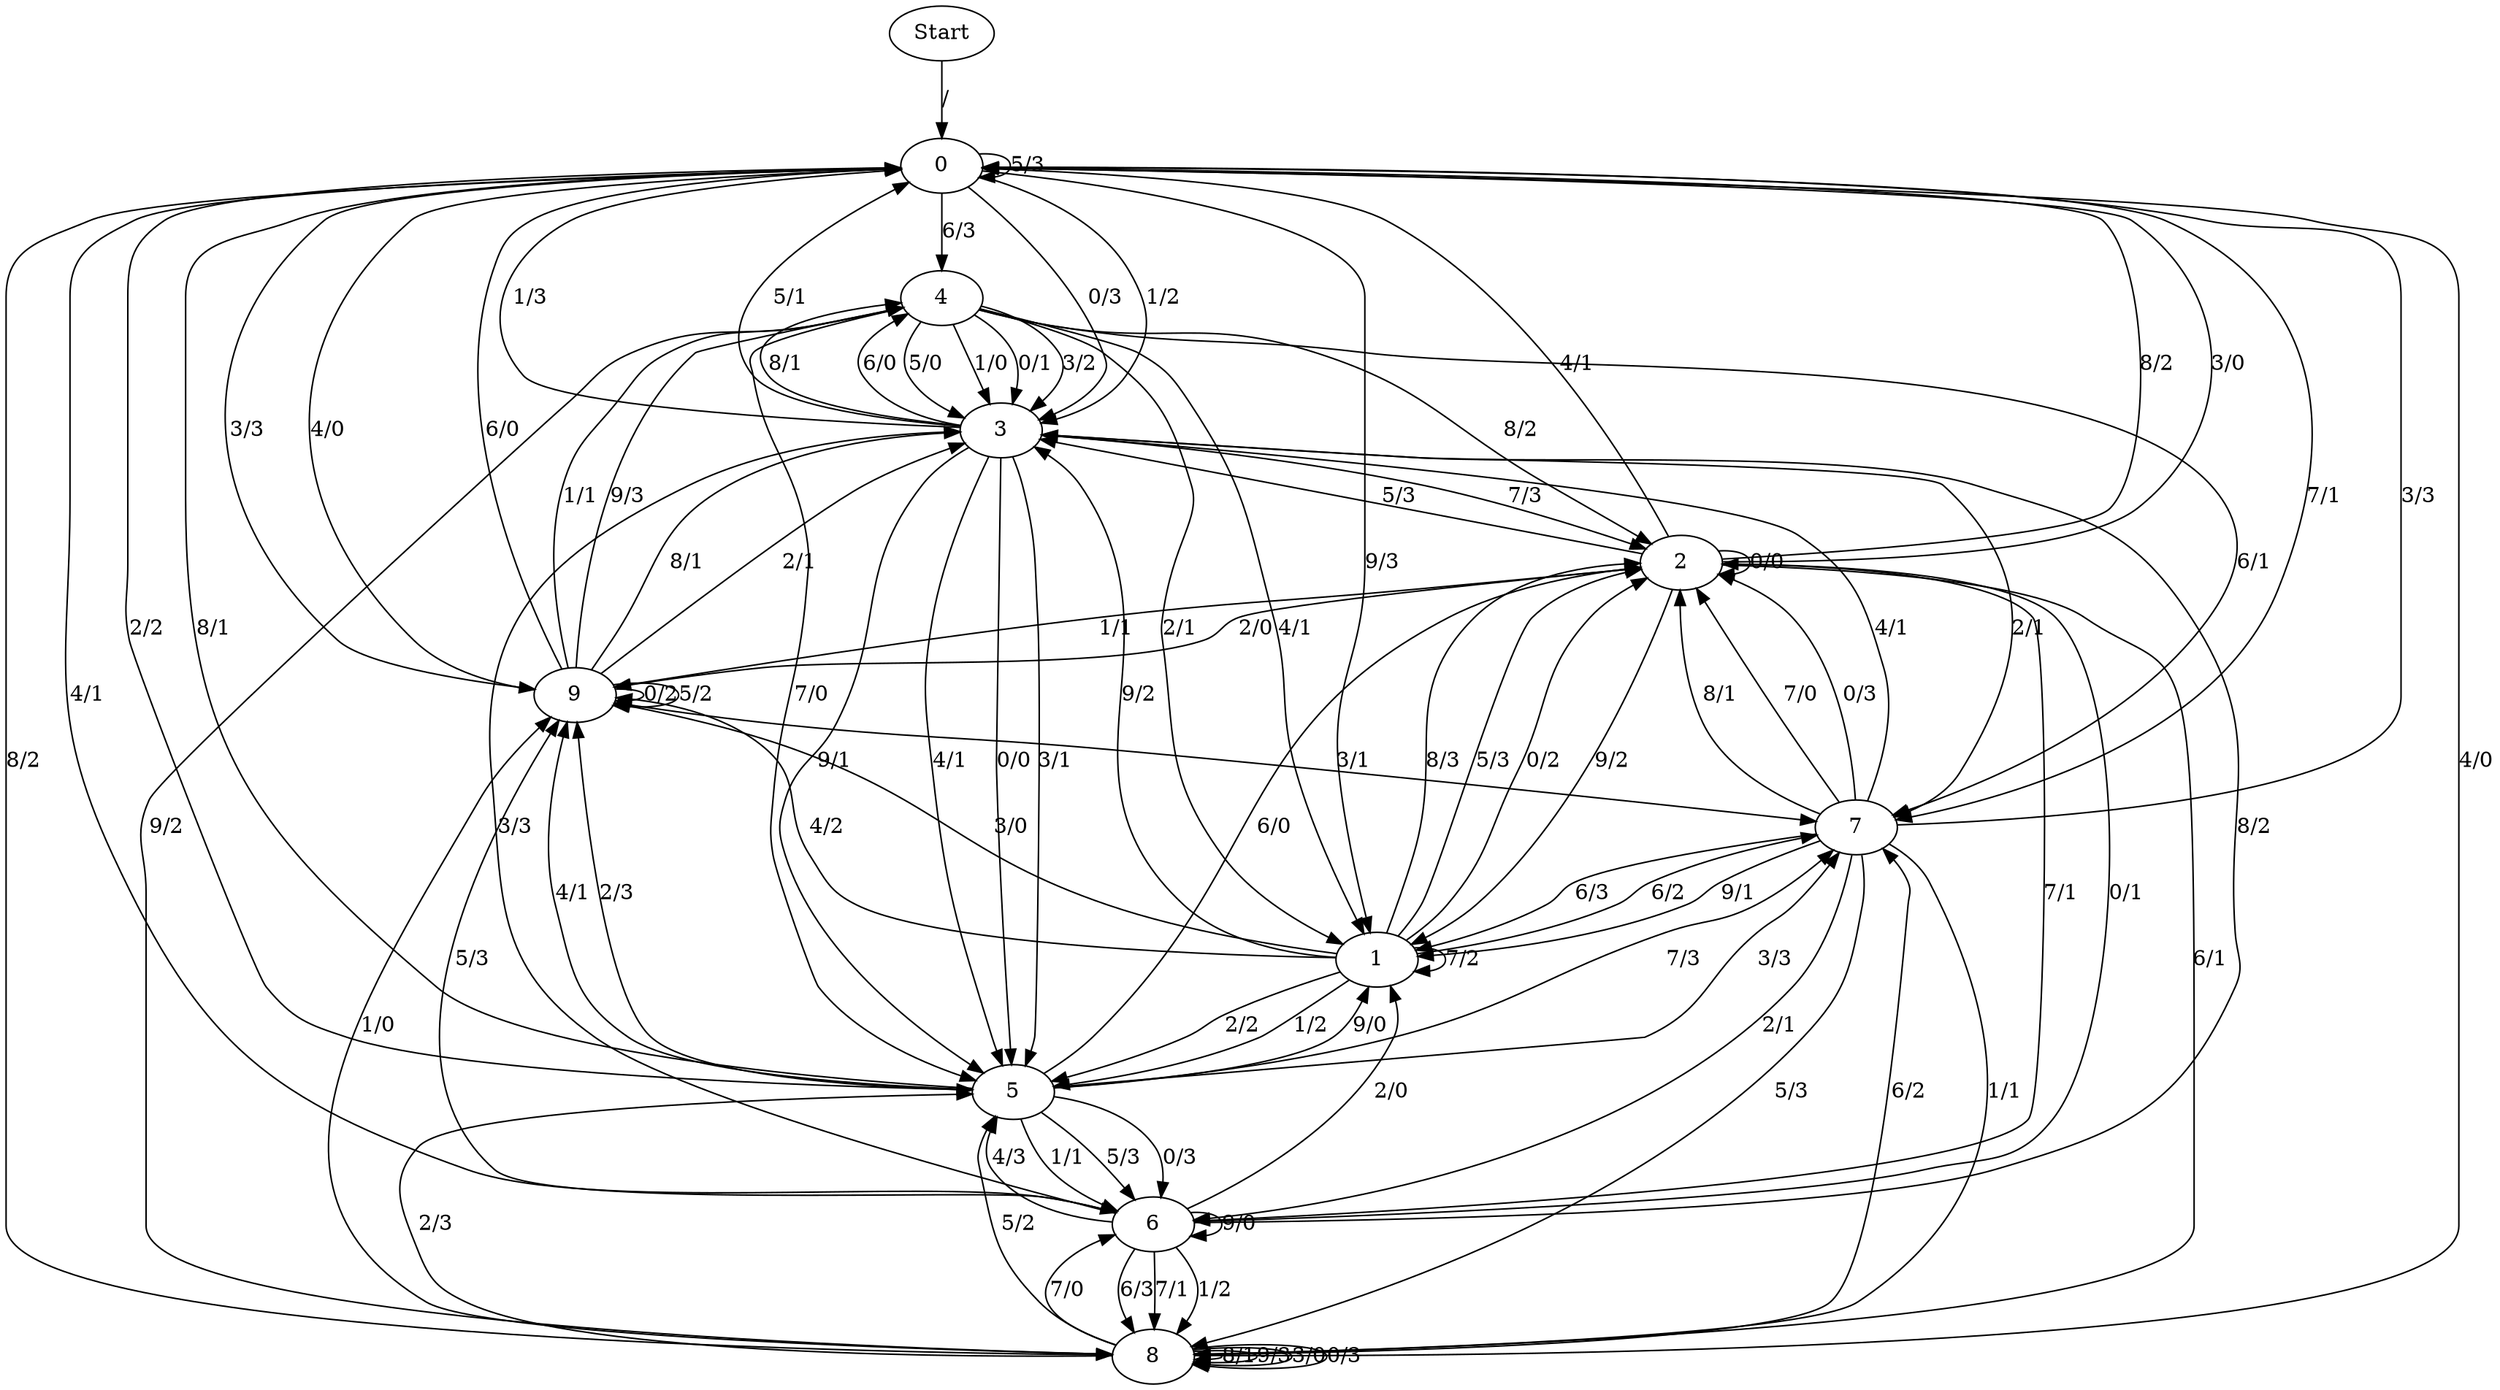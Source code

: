 digraph {
	Start -> 0 [label="/"]
	0 -> 4 [label="6/3"]
	0 -> 3 [label="0/3"]
	0 -> 6 [label="4/1"]
	0 -> 8 [label="8/2"]
	0 -> 1 [label="9/3"]
	0 -> 0 [label="5/3"]
	0 -> 9 [label="3/3"]
	0 -> 7 [label="7/1"]
	0 -> 5 [label="2/2"]
	0 -> 3 [label="1/2"]
	8 -> 9 [label="1/0"]
	8 -> 6 [label="7/0"]
	8 -> 8 [label="8/1"]
	8 -> 0 [label="4/0"]
	8 -> 8 [label="9/3"]
	8 -> 5 [label="2/3"]
	8 -> 8 [label="3/0"]
	8 -> 7 [label="6/2"]
	8 -> 5 [label="5/2"]
	8 -> 8 [label="0/3"]
	1 -> 9 [label="4/2"]
	1 -> 7 [label="6/2"]
	1 -> 3 [label="9/2"]
	1 -> 2 [label="8/3"]
	1 -> 2 [label="5/3"]
	1 -> 9 [label="3/0"]
	1 -> 1 [label="7/2"]
	1 -> 5 [label="2/2"]
	1 -> 2 [label="0/2"]
	1 -> 5 [label="1/2"]
	2 -> 1 [label="9/2"]
	2 -> 9 [label="1/1"]
	2 -> 0 [label="8/2"]
	2 -> 2 [label="0/0"]
	2 -> 9 [label="2/0"]
	2 -> 6 [label="7/1"]
	2 -> 0 [label="3/0"]
	2 -> 3 [label="5/3"]
	2 -> 8 [label="6/1"]
	2 -> 0 [label="4/1"]
	9 -> 0 [label="4/0"]
	9 -> 9 [label="0/2"]
	9 -> 9 [label="5/2"]
	9 -> 4 [label="9/3"]
	9 -> 4 [label="1/1"]
	9 -> 0 [label="6/0"]
	9 -> 3 [label="8/1"]
	9 -> 3 [label="2/1"]
	9 -> 7 [label="3/1"]
	4 -> 3 [label="5/0"]
	4 -> 7 [label="6/1"]
	4 -> 1 [label="2/1"]
	4 -> 3 [label="1/0"]
	4 -> 5 [label="7/0"]
	4 -> 2 [label="8/2"]
	4 -> 1 [label="4/1"]
	4 -> 8 [label="9/2"]
	4 -> 3 [label="0/1"]
	4 -> 3 [label="3/2"]
	3 -> 0 [label="1/3"]
	3 -> 0 [label="5/1"]
	3 -> 5 [label="3/1"]
	3 -> 4 [label="8/1"]
	3 -> 5 [label="9/1"]
	3 -> 5 [label="4/1"]
	3 -> 2 [label="7/3"]
	3 -> 7 [label="2/1"]
	3 -> 5 [label="0/0"]
	3 -> 4 [label="6/0"]
	5 -> 9 [label="2/3"]
	5 -> 1 [label="9/0"]
	5 -> 2 [label="6/0"]
	5 -> 0 [label="8/1"]
	5 -> 7 [label="3/3"]
	5 -> 9 [label="4/1"]
	5 -> 6 [label="0/3"]
	5 -> 6 [label="1/1"]
	5 -> 6 [label="5/3"]
	5 -> 7 [label="7/3"]
	7 -> 0 [label="3/3"]
	7 -> 6 [label="2/1"]
	7 -> 1 [label="6/3"]
	7 -> 2 [label="0/3"]
	7 -> 1 [label="9/1"]
	7 -> 8 [label="5/3"]
	7 -> 2 [label="8/1"]
	7 -> 8 [label="1/1"]
	7 -> 3 [label="4/1"]
	7 -> 2 [label="7/0"]
	6 -> 2 [label="0/1"]
	6 -> 5 [label="4/3"]
	6 -> 8 [label="6/3"]
	6 -> 3 [label="8/2"]
	6 -> 3 [label="3/3"]
	6 -> 8 [label="7/1"]
	6 -> 9 [label="5/3"]
	6 -> 6 [label="9/0"]
	6 -> 8 [label="1/2"]
	6 -> 1 [label="2/0"]
}